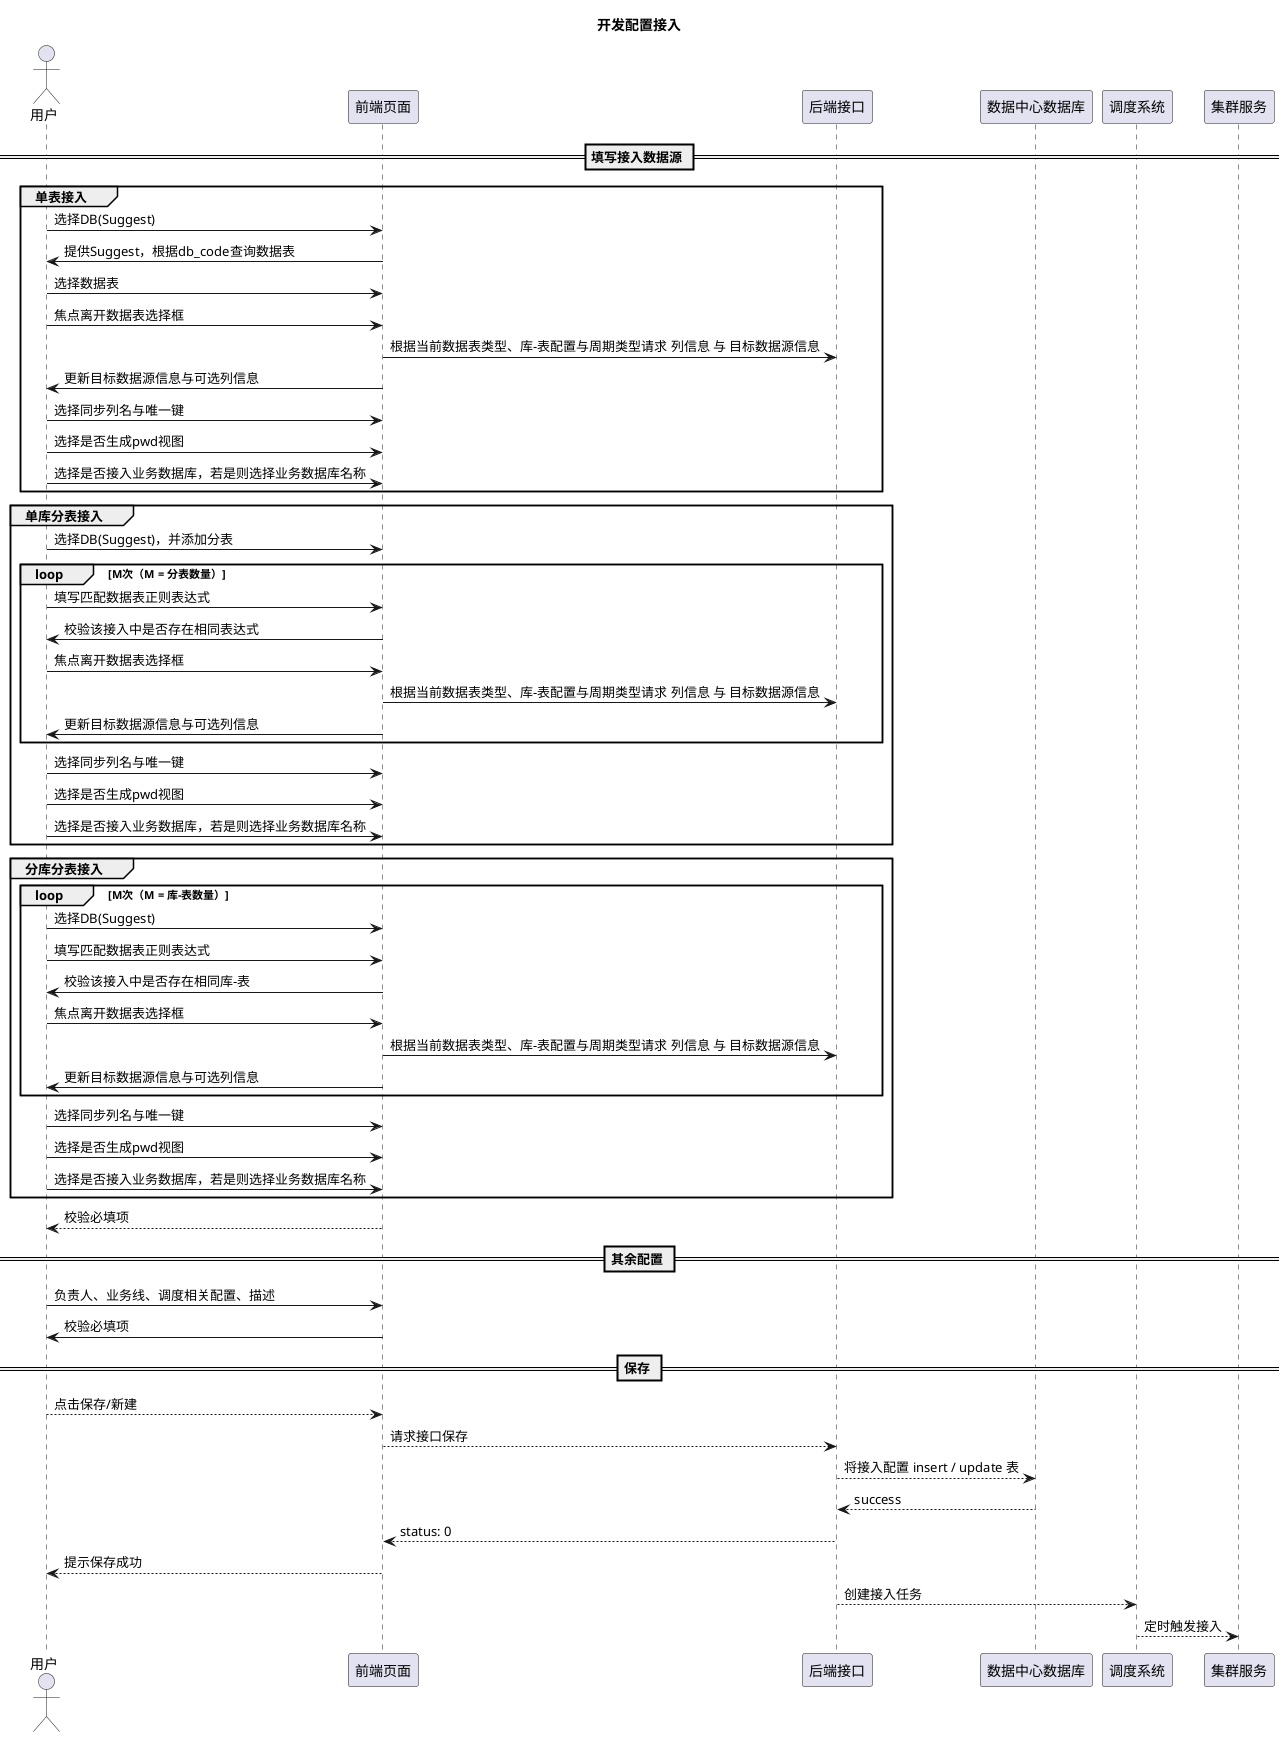 @startuml pageInter
title 开发配置接入
actor       用户           as User
participant 前端页面        as Fe
participant 后端接口        as Be
participant 数据中心数据库  as Db
participant 调度系统       as Jenkins
participant 集群服务       as HiveServer

== 填写接入数据源 ==

group 单表接入

  User -> Fe: 选择DB(Suggest)
  Fe -> User: 提供Suggest，根据db_code查询数据表
  User -> Fe: 选择数据表
  User -> Fe: 焦点离开数据表选择框
  Fe -> Be: 根据当前数据表类型、库-表配置与周期类型请求 列信息 与 目标数据源信息
  Fe -> User: 更新目标数据源信息与可选列信息
  User -> Fe: 选择同步列名与唯一键
  User -> Fe: 选择是否生成pwd视图
  User -> Fe: 选择是否接入业务数据库，若是则选择业务数据库名称

end

group 单库分表接入

  User -> Fe: 选择DB(Suggest)，并添加分表
  loop M次（M = 分表数量）
    User -> Fe: 填写匹配数据表正则表达式
    Fe -> User: 校验该接入中是否存在相同表达式
    User -> Fe: 焦点离开数据表选择框
    Fe -> Be: 根据当前数据表类型、库-表配置与周期类型请求 列信息 与 目标数据源信息
    Fe -> User: 更新目标数据源信息与可选列信息
  end
  User -> Fe: 选择同步列名与唯一键
  User -> Fe: 选择是否生成pwd视图
  User -> Fe: 选择是否接入业务数据库，若是则选择业务数据库名称

end

group 分库分表接入

  loop M次（M = 库-表数量）
    User -> Fe: 选择DB(Suggest)
    User -> Fe: 填写匹配数据表正则表达式
    Fe -> User: 校验该接入中是否存在相同库-表
    User -> Fe: 焦点离开数据表选择框
    Fe -> Be: 根据当前数据表类型、库-表配置与周期类型请求 列信息 与 目标数据源信息
    Fe -> User: 更新目标数据源信息与可选列信息
  end
  User -> Fe: 选择同步列名与唯一键
  User -> Fe: 选择是否生成pwd视图
  User -> Fe: 选择是否接入业务数据库，若是则选择业务数据库名称

end

Fe --> User: 校验必填项

== 其余配置 ==

User -> Fe: 负责人、业务线、调度相关配置、描述
Fe -> User: 校验必填项

== 保存 ==

User --> Fe: 点击保存/新建
Fe --> Be: 请求接口保存
Be --> Db: 将接入配置 insert / update 表
Db --> Be: success
Be --> Fe: status: 0
Fe --> User: 提示保存成功
Be --> Jenkins: 创建接入任务 
Jenkins --> HiveServer: 定时触发接入

@enduml
